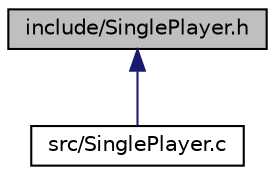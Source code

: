 digraph "include/SinglePlayer.h"
{
 // LATEX_PDF_SIZE
  bgcolor="transparent";
  edge [fontname="Helvetica",fontsize="10",labelfontname="Helvetica",labelfontsize="10"];
  node [fontname="Helvetica",fontsize="10",shape=record];
  Node1 [label="include/SinglePlayer.h",height=0.2,width=0.4,color="black", fillcolor="grey75", style="filled", fontcolor="black",tooltip="SinglePlayer mode handler."];
  Node1 -> Node2 [dir="back",color="midnightblue",fontsize="10",style="solid",fontname="Helvetica"];
  Node2 [label="src/SinglePlayer.c",height=0.2,width=0.4,color="black",URL="$_single_player_8c.html",tooltip="SinglePlayer mode handler."];
}
